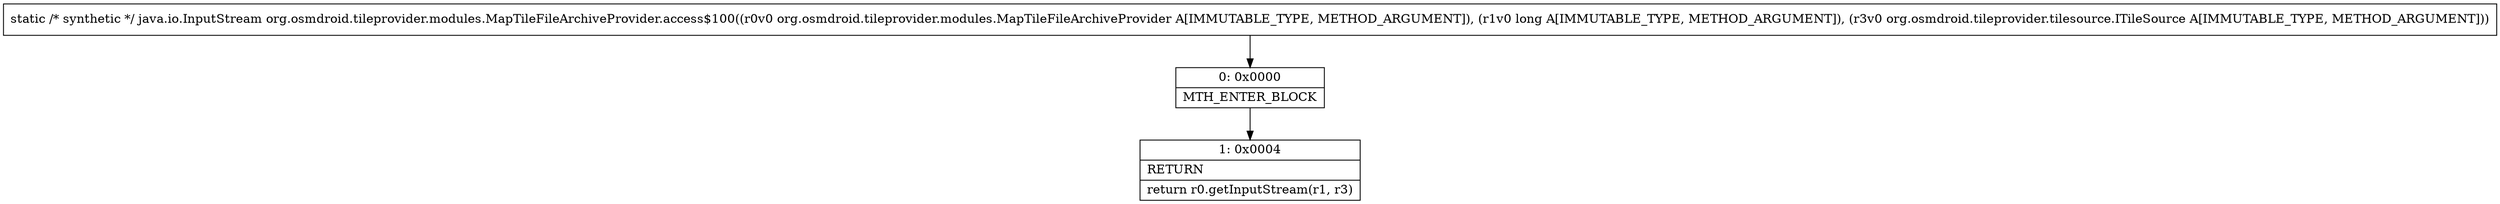 digraph "CFG fororg.osmdroid.tileprovider.modules.MapTileFileArchiveProvider.access$100(Lorg\/osmdroid\/tileprovider\/modules\/MapTileFileArchiveProvider;JLorg\/osmdroid\/tileprovider\/tilesource\/ITileSource;)Ljava\/io\/InputStream;" {
Node_0 [shape=record,label="{0\:\ 0x0000|MTH_ENTER_BLOCK\l}"];
Node_1 [shape=record,label="{1\:\ 0x0004|RETURN\l|return r0.getInputStream(r1, r3)\l}"];
MethodNode[shape=record,label="{static \/* synthetic *\/ java.io.InputStream org.osmdroid.tileprovider.modules.MapTileFileArchiveProvider.access$100((r0v0 org.osmdroid.tileprovider.modules.MapTileFileArchiveProvider A[IMMUTABLE_TYPE, METHOD_ARGUMENT]), (r1v0 long A[IMMUTABLE_TYPE, METHOD_ARGUMENT]), (r3v0 org.osmdroid.tileprovider.tilesource.ITileSource A[IMMUTABLE_TYPE, METHOD_ARGUMENT])) }"];
MethodNode -> Node_0;
Node_0 -> Node_1;
}

